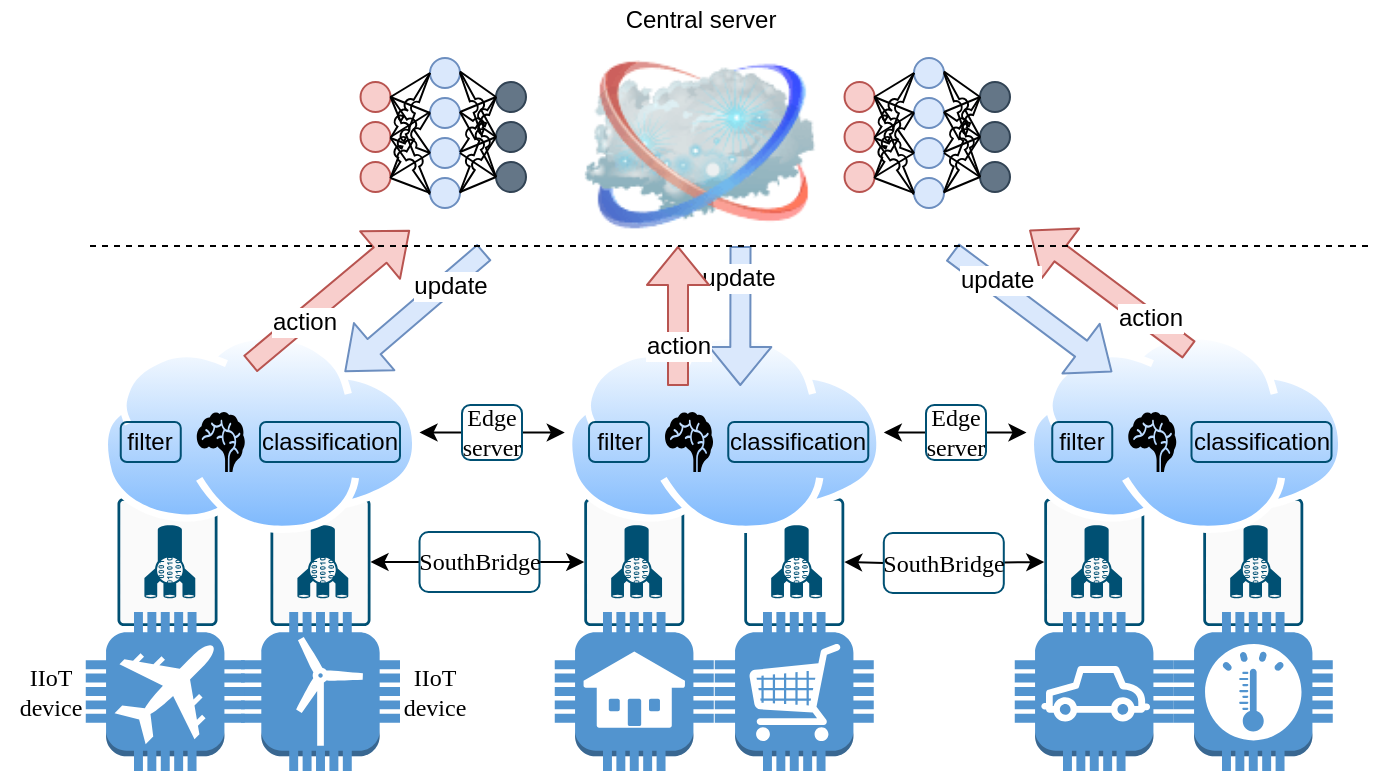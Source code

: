 <mxfile>
    <diagram id="shdnCje5mq_f78LJZioB" name="第 1 页">
        <mxGraphModel dx="1368" dy="558" grid="1" gridSize="10" guides="1" tooltips="1" connect="1" arrows="1" fold="1" page="1" pageScale="1" pageWidth="690" pageHeight="430" math="0" shadow="0">
            <root>
                <mxCell id="0"/>
                <mxCell id="1" parent="0"/>
                <mxCell id="2" value="" style="sketch=0;points=[[0.015,0.015,0],[0.985,0.015,0],[0.985,0.985,0],[0.015,0.985,0],[0.25,0,0],[0.5,0,0],[0.75,0,0],[1,0.25,0],[1,0.5,0],[1,0.75,0],[0.75,1,0],[0.5,1,0],[0.25,1,0],[0,0.75,0],[0,0.5,0],[0,0.25,0]];verticalLabelPosition=bottom;html=1;verticalAlign=top;aspect=fixed;align=center;pointerEvents=1;shape=mxgraph.cisco19.rect;prIcon=virtual_private_network_connector;fillColor=#FAFAFA;strokeColor=#005073;rotation=-90;" vertex="1" parent="1">
                    <mxGeometry x="594.63" y="706" width="64" height="50" as="geometry"/>
                </mxCell>
                <mxCell id="3" value="" style="sketch=0;points=[[0.015,0.015,0],[0.985,0.015,0],[0.985,0.985,0],[0.015,0.985,0],[0.25,0,0],[0.5,0,0],[0.75,0,0],[1,0.25,0],[1,0.5,0],[1,0.75,0],[0.75,1,0],[0.5,1,0],[0.25,1,0],[0,0.75,0],[0,0.5,0],[0,0.25,0]];verticalLabelPosition=bottom;html=1;verticalAlign=top;aspect=fixed;align=center;pointerEvents=1;shape=mxgraph.cisco19.rect;prIcon=virtual_private_network_connector;fillColor=#FAFAFA;strokeColor=#005073;rotation=-90;" vertex="1" parent="1">
                    <mxGeometry x="515.13" y="706" width="64" height="50" as="geometry"/>
                </mxCell>
                <mxCell id="4" value="" style="sketch=0;points=[[0.015,0.015,0],[0.985,0.015,0],[0.985,0.985,0],[0.015,0.985,0],[0.25,0,0],[0.5,0,0],[0.75,0,0],[1,0.25,0],[1,0.5,0],[1,0.75,0],[0.75,1,0],[0.5,1,0],[0.25,1,0],[0,0.75,0],[0,0.5,0],[0,0.25,0]];verticalLabelPosition=bottom;html=1;verticalAlign=top;aspect=fixed;align=center;pointerEvents=1;shape=mxgraph.cisco19.rect;prIcon=virtual_private_network_connector;fillColor=none;strokeColor=#005073;rotation=-90;" vertex="1" parent="1">
                    <mxGeometry x="365.13" y="706" width="64" height="50" as="geometry"/>
                </mxCell>
                <mxCell id="5" value="" style="sketch=0;points=[[0.015,0.015,0],[0.985,0.015,0],[0.985,0.985,0],[0.015,0.985,0],[0.25,0,0],[0.5,0,0],[0.75,0,0],[1,0.25,0],[1,0.5,0],[1,0.75,0],[0.75,1,0],[0.5,1,0],[0.25,1,0],[0,0.75,0],[0,0.5,0],[0,0.25,0]];verticalLabelPosition=bottom;html=1;verticalAlign=top;aspect=fixed;align=center;pointerEvents=1;shape=mxgraph.cisco19.rect;prIcon=virtual_private_network_connector;fillColor=#FAFAFA;strokeColor=#005073;rotation=-90;" vertex="1" parent="1">
                    <mxGeometry x="285.13" y="706" width="64" height="50" as="geometry"/>
                </mxCell>
                <mxCell id="6" value="" style="sketch=0;points=[[0.015,0.015,0],[0.985,0.015,0],[0.985,0.985,0],[0.015,0.985,0],[0.25,0,0],[0.5,0,0],[0.75,0,0],[1,0.25,0],[1,0.5,0],[1,0.75,0],[0.75,1,0],[0.5,1,0],[0.25,1,0],[0,0.75,0],[0,0.5,0],[0,0.25,0]];verticalLabelPosition=bottom;html=1;verticalAlign=top;aspect=fixed;align=center;pointerEvents=1;shape=mxgraph.cisco19.rect;prIcon=virtual_private_network_connector;fillColor=#FAFAFA;strokeColor=#005073;rotation=-90;" vertex="1" parent="1">
                    <mxGeometry x="51.75" y="706" width="64" height="50" as="geometry"/>
                </mxCell>
                <mxCell id="7" value="" style="sketch=0;points=[[0.015,0.015,0],[0.985,0.015,0],[0.985,0.985,0],[0.015,0.985,0],[0.25,0,0],[0.5,0,0],[0.75,0,0],[1,0.25,0],[1,0.5,0],[1,0.75,0],[0.75,1,0],[0.5,1,0],[0.25,1,0],[0,0.75,0],[0,0.5,0],[0,0.25,0]];verticalLabelPosition=bottom;html=1;verticalAlign=top;aspect=fixed;align=center;pointerEvents=1;shape=mxgraph.cisco19.rect;prIcon=virtual_private_network_connector;fillColor=#FAFAFA;strokeColor=#005073;rotation=-90;" vertex="1" parent="1">
                    <mxGeometry x="128.25" y="706" width="64" height="50" as="geometry"/>
                </mxCell>
                <mxCell id="8" value="" style="image;html=1;image=img/lib/clip_art/networking/Cloud_128x128.png" vertex="1" parent="1">
                    <mxGeometry x="290.56" y="480" width="118.88" height="85" as="geometry"/>
                </mxCell>
                <mxCell id="9" value="" style="outlineConnect=0;dashed=0;verticalLabelPosition=bottom;verticalAlign=top;align=center;html=1;shape=mxgraph.aws3.windfarm;fillColor=#5294CF;gradientColor=none;fontSize=12;" vertex="1" parent="1">
                    <mxGeometry x="120.5" y="756" width="79.5" height="79.5" as="geometry"/>
                </mxCell>
                <mxCell id="10" value="" style="outlineConnect=0;dashed=0;verticalLabelPosition=bottom;verticalAlign=top;align=center;html=1;shape=mxgraph.aws3.house;fillColor=#5294CF;gradientColor=none;fontSize=12;" vertex="1" parent="1">
                    <mxGeometry x="277.38" y="756" width="79.5" height="79.5" as="geometry"/>
                </mxCell>
                <mxCell id="11" value="" style="outlineConnect=0;dashed=0;verticalLabelPosition=bottom;verticalAlign=top;align=center;html=1;shape=mxgraph.aws3.cart;fillColor=#5294CF;gradientColor=none;fontSize=12;" vertex="1" parent="1">
                    <mxGeometry x="357.38" y="756" width="79.5" height="79.5" as="geometry"/>
                </mxCell>
                <mxCell id="12" value="" style="outlineConnect=0;dashed=0;verticalLabelPosition=bottom;verticalAlign=top;align=center;html=1;shape=mxgraph.aws3.car;fillColor=#5294CF;gradientColor=none;fontSize=12;" vertex="1" parent="1">
                    <mxGeometry x="507.38" y="756" width="79.5" height="79.5" as="geometry"/>
                </mxCell>
                <mxCell id="13" value="" style="outlineConnect=0;dashed=0;verticalLabelPosition=bottom;verticalAlign=top;align=center;html=1;shape=mxgraph.aws3.travel;fillColor=#5294CF;gradientColor=none;fontSize=12;" vertex="1" parent="1">
                    <mxGeometry x="42.88" y="756" width="79.5" height="79.5" as="geometry"/>
                </mxCell>
                <mxCell id="14" value="" style="outlineConnect=0;dashed=0;verticalLabelPosition=bottom;verticalAlign=top;align=center;html=1;shape=mxgraph.aws3.thermostat;fillColor=#5294CF;gradientColor=none;fontSize=12;" vertex="1" parent="1">
                    <mxGeometry x="586.88" y="756" width="79.5" height="79.5" as="geometry"/>
                </mxCell>
                <mxCell id="15" value="" style="aspect=fixed;perimeter=ellipsePerimeter;html=1;align=center;shadow=0;dashed=0;spacingTop=3;image;image=img/lib/active_directory/internet_cloud.svg;fontSize=12;" vertex="1" parent="1">
                    <mxGeometry x="50.24" y="616" width="159.52" height="100.5" as="geometry"/>
                </mxCell>
                <mxCell id="16" value="" style="aspect=fixed;perimeter=ellipsePerimeter;html=1;align=center;shadow=0;dashed=0;spacingTop=3;image;image=img/lib/active_directory/internet_cloud.svg;fontSize=12;" vertex="1" parent="1">
                    <mxGeometry x="282.38" y="616" width="159.52" height="100.5" as="geometry"/>
                </mxCell>
                <mxCell id="17" value="" style="aspect=fixed;perimeter=ellipsePerimeter;html=1;align=center;shadow=0;dashed=0;spacingTop=3;image;image=img/lib/active_directory/internet_cloud.svg;fontSize=12;" vertex="1" parent="1">
                    <mxGeometry x="513.24" y="616" width="159.52" height="100.5" as="geometry"/>
                </mxCell>
                <mxCell id="18" value="" style="shape=mxgraph.signs.healthcare.brain;html=1;pointerEvents=1;fillColor=#000000;strokeColor=none;verticalLabelPosition=bottom;verticalAlign=top;align=center;fontSize=12;" vertex="1" parent="1">
                    <mxGeometry x="98.38" y="656" width="24" height="30" as="geometry"/>
                </mxCell>
                <mxCell id="19" value="" style="shape=flexArrow;endArrow=classic;html=1;fontSize=12;fillColor=#f8cecc;strokeColor=#b85450;" edge="1" parent="1">
                    <mxGeometry width="50" height="50" relative="1" as="geometry">
                        <mxPoint x="125" y="632" as="sourcePoint"/>
                        <mxPoint x="205" y="565" as="targetPoint"/>
                    </mxGeometry>
                </mxCell>
                <mxCell id="20" value="action" style="edgeLabel;html=1;align=center;verticalAlign=middle;resizable=0;points=[];fontSize=12;" vertex="1" connectable="0" parent="19">
                    <mxGeometry x="-0.345" y="-1" relative="1" as="geometry">
                        <mxPoint as="offset"/>
                    </mxGeometry>
                </mxCell>
                <mxCell id="21" value="" style="shape=flexArrow;endArrow=classic;html=1;fontSize=12;fillColor=#dae8fc;strokeColor=#6c8ebf;" edge="1" parent="1">
                    <mxGeometry width="50" height="50" relative="1" as="geometry">
                        <mxPoint x="242.25" y="576" as="sourcePoint"/>
                        <mxPoint x="172.25" y="636" as="targetPoint"/>
                    </mxGeometry>
                </mxCell>
                <mxCell id="22" value="update" style="edgeLabel;html=1;align=center;verticalAlign=middle;resizable=0;points=[];fontSize=12;" vertex="1" connectable="0" parent="21">
                    <mxGeometry x="-0.472" y="1" relative="1" as="geometry">
                        <mxPoint as="offset"/>
                    </mxGeometry>
                </mxCell>
                <mxCell id="23" value="" style="shape=flexArrow;endArrow=classic;html=1;fontSize=12;fillColor=#dae8fc;strokeColor=#6c8ebf;" edge="1" parent="1">
                    <mxGeometry width="50" height="50" relative="1" as="geometry">
                        <mxPoint x="370.26" y="573" as="sourcePoint"/>
                        <mxPoint x="370.13" y="643" as="targetPoint"/>
                    </mxGeometry>
                </mxCell>
                <mxCell id="24" value="update" style="edgeLabel;html=1;align=center;verticalAlign=middle;resizable=0;points=[];fontSize=12;" vertex="1" connectable="0" parent="23">
                    <mxGeometry x="-0.561" y="-1" relative="1" as="geometry">
                        <mxPoint as="offset"/>
                    </mxGeometry>
                </mxCell>
                <mxCell id="25" value="" style="shape=flexArrow;endArrow=classic;html=1;fontSize=12;fillColor=#f8cecc;strokeColor=#b85450;" edge="1" parent="1">
                    <mxGeometry width="50" height="50" relative="1" as="geometry">
                        <mxPoint x="339" y="643" as="sourcePoint"/>
                        <mxPoint x="339" y="573" as="targetPoint"/>
                    </mxGeometry>
                </mxCell>
                <mxCell id="26" value="action" style="edgeLabel;html=1;align=center;verticalAlign=middle;resizable=0;points=[];fontSize=12;" vertex="1" connectable="0" parent="25">
                    <mxGeometry x="-0.421" relative="1" as="geometry">
                        <mxPoint as="offset"/>
                    </mxGeometry>
                </mxCell>
                <mxCell id="27" value="" style="shape=flexArrow;endArrow=classic;html=1;fontSize=12;fillColor=#f8cecc;strokeColor=#b85450;" edge="1" parent="1">
                    <mxGeometry width="50" height="50" relative="1" as="geometry">
                        <mxPoint x="594.63" y="625" as="sourcePoint"/>
                        <mxPoint x="514.63" y="565" as="targetPoint"/>
                    </mxGeometry>
                </mxCell>
                <mxCell id="28" value="action" style="edgeLabel;html=1;align=center;verticalAlign=middle;resizable=0;points=[];fontSize=12;" vertex="1" connectable="0" parent="27">
                    <mxGeometry x="-0.501" y="-1" relative="1" as="geometry">
                        <mxPoint as="offset"/>
                    </mxGeometry>
                </mxCell>
                <mxCell id="29" value="" style="shape=flexArrow;endArrow=classic;html=1;fontSize=12;fillColor=#dae8fc;strokeColor=#6c8ebf;" edge="1" parent="1">
                    <mxGeometry width="50" height="50" relative="1" as="geometry">
                        <mxPoint x="476.13" y="576" as="sourcePoint"/>
                        <mxPoint x="556.13" y="636" as="targetPoint"/>
                    </mxGeometry>
                </mxCell>
                <mxCell id="30" value="update&amp;nbsp;" style="edgeLabel;html=1;align=center;verticalAlign=middle;resizable=0;points=[];fontSize=12;" vertex="1" connectable="0" parent="29">
                    <mxGeometry x="-0.46" y="3" relative="1" as="geometry">
                        <mxPoint as="offset"/>
                    </mxGeometry>
                </mxCell>
                <mxCell id="31" value="" style="endArrow=none;dashed=1;html=1;fontSize=12;" edge="1" parent="1">
                    <mxGeometry width="50" height="50" relative="1" as="geometry">
                        <mxPoint x="45" y="573" as="sourcePoint"/>
                        <mxPoint x="685" y="573" as="targetPoint"/>
                    </mxGeometry>
                </mxCell>
                <mxCell id="32" value="Central server" style="text;html=1;align=center;verticalAlign=middle;resizable=0;points=[];autosize=1;strokeColor=none;fillColor=none;fontSize=12;" vertex="1" parent="1">
                    <mxGeometry x="305" y="450" width="90" height="20" as="geometry"/>
                </mxCell>
                <mxCell id="33" value="" style="ellipse;whiteSpace=wrap;html=1;aspect=fixed;fontSize=12;fillColor=#f8cecc;strokeColor=#b85450;" vertex="1" parent="1">
                    <mxGeometry x="180.27" y="491" width="15" height="15" as="geometry"/>
                </mxCell>
                <mxCell id="34" value="" style="ellipse;whiteSpace=wrap;html=1;aspect=fixed;fontSize=12;fillColor=#f8cecc;strokeColor=#b85450;" vertex="1" parent="1">
                    <mxGeometry x="180.27" y="531" width="15" height="15" as="geometry"/>
                </mxCell>
                <mxCell id="35" value="" style="ellipse;whiteSpace=wrap;html=1;aspect=fixed;fontSize=12;fillColor=#f8cecc;strokeColor=#b85450;" vertex="1" parent="1">
                    <mxGeometry x="180.27" y="511" width="15" height="15" as="geometry"/>
                </mxCell>
                <mxCell id="36" value="" style="ellipse;whiteSpace=wrap;html=1;aspect=fixed;fontSize=12;fillColor=#dae8fc;strokeColor=#6c8ebf;" vertex="1" parent="1">
                    <mxGeometry x="215" y="539" width="15" height="15" as="geometry"/>
                </mxCell>
                <mxCell id="37" value="" style="ellipse;whiteSpace=wrap;html=1;aspect=fixed;fontSize=12;fillColor=#dae8fc;strokeColor=#6c8ebf;" vertex="1" parent="1">
                    <mxGeometry x="215" y="519" width="15" height="15" as="geometry"/>
                </mxCell>
                <mxCell id="38" value="" style="ellipse;whiteSpace=wrap;html=1;aspect=fixed;fontSize=12;fillColor=#dae8fc;strokeColor=#6c8ebf;" vertex="1" parent="1">
                    <mxGeometry x="215" y="499" width="15" height="15" as="geometry"/>
                </mxCell>
                <mxCell id="39" value="" style="ellipse;whiteSpace=wrap;html=1;aspect=fixed;fontSize=12;fillColor=#dae8fc;strokeColor=#6c8ebf;" vertex="1" parent="1">
                    <mxGeometry x="215" y="479" width="15" height="15" as="geometry"/>
                </mxCell>
                <mxCell id="40" value="" style="ellipse;whiteSpace=wrap;html=1;aspect=fixed;fontSize=12;fillColor=#647687;fontColor=#ffffff;strokeColor=#314354;" vertex="1" parent="1">
                    <mxGeometry x="248" y="491" width="15" height="15" as="geometry"/>
                </mxCell>
                <mxCell id="41" value="" style="ellipse;whiteSpace=wrap;html=1;aspect=fixed;fontSize=12;fillColor=#647687;fontColor=#ffffff;strokeColor=#314354;" vertex="1" parent="1">
                    <mxGeometry x="248" y="531" width="15" height="15" as="geometry"/>
                </mxCell>
                <mxCell id="42" value="" style="ellipse;whiteSpace=wrap;html=1;aspect=fixed;fontSize=12;fillColor=#647687;fontColor=#ffffff;strokeColor=#314354;" vertex="1" parent="1">
                    <mxGeometry x="248" y="511" width="15" height="15" as="geometry"/>
                </mxCell>
                <mxCell id="43" value="" style="endArrow=none;html=1;fontSize=12;strokeColor=default;entryX=0;entryY=0.5;entryDx=0;entryDy=0;exitX=1;exitY=0.5;exitDx=0;exitDy=0;" edge="1" parent="1" source="33" target="39">
                    <mxGeometry width="50" height="50" relative="1" as="geometry">
                        <mxPoint x="195.27" y="496" as="sourcePoint"/>
                        <mxPoint x="245.27" y="446" as="targetPoint"/>
                    </mxGeometry>
                </mxCell>
                <mxCell id="44" value="" style="endArrow=none;html=1;fontSize=12;strokeColor=default;exitX=1;exitY=0.5;exitDx=0;exitDy=0;" edge="1" parent="1" source="35">
                    <mxGeometry width="50" height="50" relative="1" as="geometry">
                        <mxPoint x="195.27" y="524" as="sourcePoint"/>
                        <mxPoint x="215" y="506" as="targetPoint"/>
                    </mxGeometry>
                </mxCell>
                <mxCell id="45" value="" style="endArrow=none;html=1;fontSize=12;strokeColor=default;exitX=1;exitY=0.5;exitDx=0;exitDy=0;entryX=0;entryY=0.5;entryDx=0;entryDy=0;" edge="1" parent="1" source="34" target="37">
                    <mxGeometry width="50" height="50" relative="1" as="geometry">
                        <mxPoint x="205" y="540" as="sourcePoint"/>
                        <mxPoint x="224.73" y="531" as="targetPoint"/>
                    </mxGeometry>
                </mxCell>
                <mxCell id="46" value="" style="endArrow=none;html=1;fontSize=12;strokeColor=default;entryX=0;entryY=0.5;entryDx=0;entryDy=0;exitX=1;exitY=0.5;exitDx=0;exitDy=0;" edge="1" parent="1" source="33" target="38">
                    <mxGeometry width="50" height="50" relative="1" as="geometry">
                        <mxPoint x="195.27" y="485.75" as="sourcePoint"/>
                        <mxPoint x="215.0" y="476.25" as="targetPoint"/>
                    </mxGeometry>
                </mxCell>
                <mxCell id="47" value="" style="endArrow=none;html=1;fontSize=12;strokeColor=default;entryX=0;entryY=0.5;entryDx=0;entryDy=0;" edge="1" parent="1" target="40">
                    <mxGeometry width="50" height="50" relative="1" as="geometry">
                        <mxPoint x="230" y="506" as="sourcePoint"/>
                        <mxPoint x="249.73" y="496.5" as="targetPoint"/>
                    </mxGeometry>
                </mxCell>
                <mxCell id="48" value="" style="endArrow=none;html=1;fontSize=12;strokeColor=default;entryX=0;entryY=0.5;entryDx=0;entryDy=0;" edge="1" parent="1" target="42">
                    <mxGeometry width="50" height="50" relative="1" as="geometry">
                        <mxPoint x="230" y="526" as="sourcePoint"/>
                        <mxPoint x="249.73" y="516.5" as="targetPoint"/>
                    </mxGeometry>
                </mxCell>
                <mxCell id="49" value="" style="endArrow=none;html=1;fontSize=12;strokeColor=default;entryX=0;entryY=0.5;entryDx=0;entryDy=0;" edge="1" parent="1" target="41">
                    <mxGeometry width="50" height="50" relative="1" as="geometry">
                        <mxPoint x="230" y="546" as="sourcePoint"/>
                        <mxPoint x="249.73" y="536.5" as="targetPoint"/>
                    </mxGeometry>
                </mxCell>
                <mxCell id="50" value="" style="endArrow=none;html=1;fontSize=12;strokeColor=default;exitX=0;exitY=0.5;exitDx=0;exitDy=0;jumpStyle=arc;" edge="1" parent="1" source="37">
                    <mxGeometry width="50" height="50" relative="1" as="geometry">
                        <mxPoint x="215.81" y="511" as="sourcePoint"/>
                        <mxPoint x="195.27" y="498" as="targetPoint"/>
                    </mxGeometry>
                </mxCell>
                <mxCell id="51" value="" style="endArrow=none;html=1;fontSize=12;strokeColor=default;jumpStyle=arc;entryX=1;entryY=0.5;entryDx=0;entryDy=0;exitX=0;exitY=0.5;exitDx=0;exitDy=0;" edge="1" parent="1" source="36" target="33">
                    <mxGeometry width="50" height="50" relative="1" as="geometry">
                        <mxPoint x="145" y="521" as="sourcePoint"/>
                        <mxPoint x="195" y="471" as="targetPoint"/>
                    </mxGeometry>
                </mxCell>
                <mxCell id="52" value="" style="endArrow=none;html=1;fontSize=12;strokeColor=default;jumpStyle=arc;entryX=0;entryY=0.5;entryDx=0;entryDy=0;" edge="1" parent="1" target="37">
                    <mxGeometry width="50" height="50" relative="1" as="geometry">
                        <mxPoint x="195.27" y="519" as="sourcePoint"/>
                        <mxPoint x="205.27" y="529" as="targetPoint"/>
                    </mxGeometry>
                </mxCell>
                <mxCell id="53" value="" style="endArrow=none;html=1;fontSize=12;strokeColor=default;entryX=0;entryY=0.5;entryDx=0;entryDy=0;jumpStyle=arc;" edge="1" parent="1" target="42">
                    <mxGeometry width="50" height="50" relative="1" as="geometry">
                        <mxPoint x="230" y="485.75" as="sourcePoint"/>
                        <mxPoint x="249.73" y="476.25" as="targetPoint"/>
                    </mxGeometry>
                </mxCell>
                <mxCell id="54" value="" style="endArrow=none;html=1;fontSize=12;strokeColor=default;entryX=0;entryY=0.5;entryDx=0;entryDy=0;" edge="1" parent="1" target="40">
                    <mxGeometry width="50" height="50" relative="1" as="geometry">
                        <mxPoint x="230" y="485.75" as="sourcePoint"/>
                        <mxPoint x="249.73" y="476.25" as="targetPoint"/>
                    </mxGeometry>
                </mxCell>
                <mxCell id="55" value="" style="endArrow=none;html=1;fontSize=12;strokeColor=default;jumpStyle=arc;entryX=-0.005;entryY=0.55;entryDx=0;entryDy=0;entryPerimeter=0;" edge="1" parent="1" target="36">
                    <mxGeometry width="50" height="50" relative="1" as="geometry">
                        <mxPoint x="195.27" y="519" as="sourcePoint"/>
                        <mxPoint x="205.27" y="529" as="targetPoint"/>
                    </mxGeometry>
                </mxCell>
                <mxCell id="56" value="" style="endArrow=none;html=1;fontSize=12;strokeColor=default;jumpStyle=arc;entryX=0;entryY=0.5;entryDx=0;entryDy=0;" edge="1" parent="1" target="39">
                    <mxGeometry width="50" height="50" relative="1" as="geometry">
                        <mxPoint x="195.27" y="539" as="sourcePoint"/>
                        <mxPoint x="205.27" y="549" as="targetPoint"/>
                    </mxGeometry>
                </mxCell>
                <mxCell id="57" value="" style="endArrow=none;html=1;fontSize=12;strokeColor=default;jumpStyle=arc;entryX=0;entryY=0.5;entryDx=0;entryDy=0;" edge="1" parent="1" target="36">
                    <mxGeometry width="50" height="50" relative="1" as="geometry">
                        <mxPoint x="195.27" y="539" as="sourcePoint"/>
                        <mxPoint x="205.27" y="549" as="targetPoint"/>
                    </mxGeometry>
                </mxCell>
                <mxCell id="58" value="" style="endArrow=none;html=1;fontSize=12;strokeColor=default;jumpStyle=arc;entryX=0;entryY=0.5;entryDx=0;entryDy=0;" edge="1" parent="1" target="38">
                    <mxGeometry width="50" height="50" relative="1" as="geometry">
                        <mxPoint x="195.27" y="539" as="sourcePoint"/>
                        <mxPoint x="205.27" y="549" as="targetPoint"/>
                    </mxGeometry>
                </mxCell>
                <mxCell id="59" value="" style="endArrow=none;html=1;fontSize=12;strokeColor=default;jumpStyle=arc;entryX=0;entryY=0.5;entryDx=0;entryDy=0;" edge="1" parent="1" target="39">
                    <mxGeometry width="50" height="50" relative="1" as="geometry">
                        <mxPoint x="195.27" y="519" as="sourcePoint"/>
                        <mxPoint x="205.27" y="529" as="targetPoint"/>
                    </mxGeometry>
                </mxCell>
                <mxCell id="60" value="" style="endArrow=none;html=1;fontSize=12;strokeColor=default;entryX=0;entryY=0.5;entryDx=0;entryDy=0;exitX=1;exitY=0.5;exitDx=0;exitDy=0;jumpStyle=arc;" edge="1" parent="1" source="39" target="41">
                    <mxGeometry width="50" height="50" relative="1" as="geometry">
                        <mxPoint x="245.64" y="488.5" as="sourcePoint"/>
                        <mxPoint x="265.37" y="479" as="targetPoint"/>
                    </mxGeometry>
                </mxCell>
                <mxCell id="61" value="" style="endArrow=none;html=1;fontSize=12;strokeColor=default;entryX=0;entryY=0.5;entryDx=0;entryDy=0;jumpStyle=arc;" edge="1" parent="1" target="42">
                    <mxGeometry width="50" height="50" relative="1" as="geometry">
                        <mxPoint x="230" y="506" as="sourcePoint"/>
                        <mxPoint x="249.73" y="496.5" as="targetPoint"/>
                    </mxGeometry>
                </mxCell>
                <mxCell id="62" value="" style="endArrow=none;html=1;fontSize=12;strokeColor=default;entryX=0;entryY=0.5;entryDx=0;entryDy=0;jumpStyle=arc;" edge="1" parent="1" target="41">
                    <mxGeometry width="50" height="50" relative="1" as="geometry">
                        <mxPoint x="230" y="506" as="sourcePoint"/>
                        <mxPoint x="249.73" y="496.5" as="targetPoint"/>
                    </mxGeometry>
                </mxCell>
                <mxCell id="63" value="" style="endArrow=none;html=1;fontSize=12;strokeColor=default;jumpStyle=arc;entryX=0;entryY=0.5;entryDx=0;entryDy=0;" edge="1" parent="1" target="40">
                    <mxGeometry width="50" height="50" relative="1" as="geometry">
                        <mxPoint x="230" y="526" as="sourcePoint"/>
                        <mxPoint x="275" y="531" as="targetPoint"/>
                    </mxGeometry>
                </mxCell>
                <mxCell id="64" value="" style="endArrow=none;html=1;fontSize=12;strokeColor=default;entryX=1;entryY=0.5;entryDx=0;entryDy=0;jumpStyle=arc;exitX=0;exitY=0.5;exitDx=0;exitDy=0;" edge="1" parent="1" source="41" target="37">
                    <mxGeometry width="50" height="50" relative="1" as="geometry">
                        <mxPoint x="285.27" y="531" as="sourcePoint"/>
                        <mxPoint x="305.0" y="521.5" as="targetPoint"/>
                    </mxGeometry>
                </mxCell>
                <mxCell id="65" value="" style="endArrow=none;html=1;fontSize=12;strokeColor=default;entryX=0;entryY=0.5;entryDx=0;entryDy=0;jumpStyle=arc;" edge="1" parent="1" target="40">
                    <mxGeometry width="50" height="50" relative="1" as="geometry">
                        <mxPoint x="230" y="546" as="sourcePoint"/>
                        <mxPoint x="249.73" y="536.5" as="targetPoint"/>
                    </mxGeometry>
                </mxCell>
                <mxCell id="66" value="" style="endArrow=none;html=1;fontSize=12;strokeColor=default;entryX=0;entryY=0.5;entryDx=0;entryDy=0;jumpStyle=arc;exitX=1;exitY=0.5;exitDx=0;exitDy=0;" edge="1" parent="1" source="36" target="42">
                    <mxGeometry width="50" height="50" relative="1" as="geometry">
                        <mxPoint x="240" y="556" as="sourcePoint"/>
                        <mxPoint x="258.0" y="508.5" as="targetPoint"/>
                    </mxGeometry>
                </mxCell>
                <mxCell id="67" value="" style="ellipse;whiteSpace=wrap;html=1;aspect=fixed;fontSize=12;fillColor=#f8cecc;strokeColor=#b85450;" vertex="1" parent="1">
                    <mxGeometry x="422.27" y="491" width="15" height="15" as="geometry"/>
                </mxCell>
                <mxCell id="68" value="" style="ellipse;whiteSpace=wrap;html=1;aspect=fixed;fontSize=12;fillColor=#f8cecc;strokeColor=#b85450;" vertex="1" parent="1">
                    <mxGeometry x="422.27" y="531" width="15" height="15" as="geometry"/>
                </mxCell>
                <mxCell id="69" value="" style="ellipse;whiteSpace=wrap;html=1;aspect=fixed;fontSize=12;fillColor=#f8cecc;strokeColor=#b85450;" vertex="1" parent="1">
                    <mxGeometry x="422.27" y="511" width="15" height="15" as="geometry"/>
                </mxCell>
                <mxCell id="70" value="" style="ellipse;whiteSpace=wrap;html=1;aspect=fixed;fontSize=12;fillColor=#dae8fc;strokeColor=#6c8ebf;" vertex="1" parent="1">
                    <mxGeometry x="457" y="539" width="15" height="15" as="geometry"/>
                </mxCell>
                <mxCell id="71" value="" style="ellipse;whiteSpace=wrap;html=1;aspect=fixed;fontSize=12;fillColor=#dae8fc;strokeColor=#6c8ebf;" vertex="1" parent="1">
                    <mxGeometry x="457" y="519" width="15" height="15" as="geometry"/>
                </mxCell>
                <mxCell id="72" value="" style="ellipse;whiteSpace=wrap;html=1;aspect=fixed;fontSize=12;fillColor=#dae8fc;strokeColor=#6c8ebf;" vertex="1" parent="1">
                    <mxGeometry x="457" y="499" width="15" height="15" as="geometry"/>
                </mxCell>
                <mxCell id="73" value="" style="ellipse;whiteSpace=wrap;html=1;aspect=fixed;fontSize=12;fillColor=#dae8fc;strokeColor=#6c8ebf;" vertex="1" parent="1">
                    <mxGeometry x="457" y="479" width="15" height="15" as="geometry"/>
                </mxCell>
                <mxCell id="74" value="" style="ellipse;whiteSpace=wrap;html=1;aspect=fixed;fontSize=12;fillColor=#647687;fontColor=#ffffff;strokeColor=#314354;" vertex="1" parent="1">
                    <mxGeometry x="490" y="491" width="15" height="15" as="geometry"/>
                </mxCell>
                <mxCell id="75" value="" style="ellipse;whiteSpace=wrap;html=1;aspect=fixed;fontSize=12;fillColor=#647687;fontColor=#ffffff;strokeColor=#314354;" vertex="1" parent="1">
                    <mxGeometry x="490" y="531" width="15" height="15" as="geometry"/>
                </mxCell>
                <mxCell id="76" value="" style="ellipse;whiteSpace=wrap;html=1;aspect=fixed;fontSize=12;fillColor=#647687;fontColor=#ffffff;strokeColor=#314354;" vertex="1" parent="1">
                    <mxGeometry x="490" y="511" width="15" height="15" as="geometry"/>
                </mxCell>
                <mxCell id="77" value="" style="endArrow=none;html=1;fontSize=12;strokeColor=default;entryX=0;entryY=0.5;entryDx=0;entryDy=0;exitX=1;exitY=0.5;exitDx=0;exitDy=0;" edge="1" parent="1" source="67" target="73">
                    <mxGeometry width="50" height="50" relative="1" as="geometry">
                        <mxPoint x="437.27" y="496" as="sourcePoint"/>
                        <mxPoint x="487.27" y="446" as="targetPoint"/>
                    </mxGeometry>
                </mxCell>
                <mxCell id="78" value="" style="endArrow=none;html=1;fontSize=12;strokeColor=default;exitX=1;exitY=0.5;exitDx=0;exitDy=0;" edge="1" parent="1" source="69">
                    <mxGeometry width="50" height="50" relative="1" as="geometry">
                        <mxPoint x="437.27" y="524" as="sourcePoint"/>
                        <mxPoint x="457" y="506" as="targetPoint"/>
                    </mxGeometry>
                </mxCell>
                <mxCell id="79" value="" style="endArrow=none;html=1;fontSize=12;strokeColor=default;exitX=1;exitY=0.5;exitDx=0;exitDy=0;entryX=0;entryY=0.5;entryDx=0;entryDy=0;" edge="1" parent="1" source="68" target="71">
                    <mxGeometry width="50" height="50" relative="1" as="geometry">
                        <mxPoint x="447" y="540" as="sourcePoint"/>
                        <mxPoint x="466.73" y="531" as="targetPoint"/>
                    </mxGeometry>
                </mxCell>
                <mxCell id="80" value="" style="endArrow=none;html=1;fontSize=12;strokeColor=default;entryX=0;entryY=0.5;entryDx=0;entryDy=0;exitX=1;exitY=0.5;exitDx=0;exitDy=0;" edge="1" parent="1" source="67" target="72">
                    <mxGeometry width="50" height="50" relative="1" as="geometry">
                        <mxPoint x="437.27" y="485.75" as="sourcePoint"/>
                        <mxPoint x="457.0" y="476.25" as="targetPoint"/>
                    </mxGeometry>
                </mxCell>
                <mxCell id="81" value="" style="endArrow=none;html=1;fontSize=12;strokeColor=default;entryX=0;entryY=0.5;entryDx=0;entryDy=0;" edge="1" parent="1" target="74">
                    <mxGeometry width="50" height="50" relative="1" as="geometry">
                        <mxPoint x="472" y="506" as="sourcePoint"/>
                        <mxPoint x="491.73" y="496.5" as="targetPoint"/>
                    </mxGeometry>
                </mxCell>
                <mxCell id="82" value="" style="endArrow=none;html=1;fontSize=12;strokeColor=default;entryX=0;entryY=0.5;entryDx=0;entryDy=0;" edge="1" parent="1" target="76">
                    <mxGeometry width="50" height="50" relative="1" as="geometry">
                        <mxPoint x="472" y="526" as="sourcePoint"/>
                        <mxPoint x="491.73" y="516.5" as="targetPoint"/>
                    </mxGeometry>
                </mxCell>
                <mxCell id="83" value="" style="endArrow=none;html=1;fontSize=12;strokeColor=default;entryX=0;entryY=0.5;entryDx=0;entryDy=0;" edge="1" parent="1" target="75">
                    <mxGeometry width="50" height="50" relative="1" as="geometry">
                        <mxPoint x="472" y="546" as="sourcePoint"/>
                        <mxPoint x="491.73" y="536.5" as="targetPoint"/>
                    </mxGeometry>
                </mxCell>
                <mxCell id="84" value="" style="endArrow=none;html=1;fontSize=12;strokeColor=default;exitX=0;exitY=0.5;exitDx=0;exitDy=0;jumpStyle=arc;" edge="1" parent="1" source="71">
                    <mxGeometry width="50" height="50" relative="1" as="geometry">
                        <mxPoint x="457.81" y="511" as="sourcePoint"/>
                        <mxPoint x="437.27" y="498" as="targetPoint"/>
                    </mxGeometry>
                </mxCell>
                <mxCell id="85" value="" style="endArrow=none;html=1;fontSize=12;strokeColor=default;jumpStyle=arc;entryX=1;entryY=0.5;entryDx=0;entryDy=0;exitX=0;exitY=0.5;exitDx=0;exitDy=0;" edge="1" parent="1" source="70" target="67">
                    <mxGeometry width="50" height="50" relative="1" as="geometry">
                        <mxPoint x="387" y="521" as="sourcePoint"/>
                        <mxPoint x="437" y="471" as="targetPoint"/>
                    </mxGeometry>
                </mxCell>
                <mxCell id="86" value="" style="endArrow=none;html=1;fontSize=12;strokeColor=default;jumpStyle=arc;entryX=0;entryY=0.5;entryDx=0;entryDy=0;" edge="1" parent="1" target="71">
                    <mxGeometry width="50" height="50" relative="1" as="geometry">
                        <mxPoint x="437.27" y="519" as="sourcePoint"/>
                        <mxPoint x="447.27" y="529" as="targetPoint"/>
                    </mxGeometry>
                </mxCell>
                <mxCell id="87" value="" style="endArrow=none;html=1;fontSize=12;strokeColor=default;entryX=0;entryY=0.5;entryDx=0;entryDy=0;jumpStyle=arc;" edge="1" parent="1" target="76">
                    <mxGeometry width="50" height="50" relative="1" as="geometry">
                        <mxPoint x="472" y="485.75" as="sourcePoint"/>
                        <mxPoint x="491.73" y="476.25" as="targetPoint"/>
                    </mxGeometry>
                </mxCell>
                <mxCell id="88" value="" style="endArrow=none;html=1;fontSize=12;strokeColor=default;entryX=0;entryY=0.5;entryDx=0;entryDy=0;" edge="1" parent="1" target="74">
                    <mxGeometry width="50" height="50" relative="1" as="geometry">
                        <mxPoint x="472" y="485.75" as="sourcePoint"/>
                        <mxPoint x="491.73" y="476.25" as="targetPoint"/>
                    </mxGeometry>
                </mxCell>
                <mxCell id="89" value="" style="endArrow=none;html=1;fontSize=12;strokeColor=default;jumpStyle=arc;entryX=-0.005;entryY=0.55;entryDx=0;entryDy=0;entryPerimeter=0;" edge="1" parent="1" target="70">
                    <mxGeometry width="50" height="50" relative="1" as="geometry">
                        <mxPoint x="437.27" y="519" as="sourcePoint"/>
                        <mxPoint x="447.27" y="529" as="targetPoint"/>
                    </mxGeometry>
                </mxCell>
                <mxCell id="90" value="" style="endArrow=none;html=1;fontSize=12;strokeColor=default;jumpStyle=arc;entryX=0;entryY=0.5;entryDx=0;entryDy=0;" edge="1" parent="1" target="73">
                    <mxGeometry width="50" height="50" relative="1" as="geometry">
                        <mxPoint x="437.27" y="539" as="sourcePoint"/>
                        <mxPoint x="447.27" y="549" as="targetPoint"/>
                    </mxGeometry>
                </mxCell>
                <mxCell id="91" value="" style="endArrow=none;html=1;fontSize=12;strokeColor=default;jumpStyle=arc;entryX=0;entryY=0.5;entryDx=0;entryDy=0;" edge="1" parent="1" target="70">
                    <mxGeometry width="50" height="50" relative="1" as="geometry">
                        <mxPoint x="437.27" y="539" as="sourcePoint"/>
                        <mxPoint x="447.27" y="549" as="targetPoint"/>
                    </mxGeometry>
                </mxCell>
                <mxCell id="92" value="" style="endArrow=none;html=1;fontSize=12;strokeColor=default;jumpStyle=arc;entryX=0;entryY=0.5;entryDx=0;entryDy=0;" edge="1" parent="1" target="72">
                    <mxGeometry width="50" height="50" relative="1" as="geometry">
                        <mxPoint x="437.27" y="539" as="sourcePoint"/>
                        <mxPoint x="447.27" y="549" as="targetPoint"/>
                    </mxGeometry>
                </mxCell>
                <mxCell id="93" value="" style="endArrow=none;html=1;fontSize=12;strokeColor=default;jumpStyle=arc;entryX=0;entryY=0.5;entryDx=0;entryDy=0;" edge="1" parent="1" target="73">
                    <mxGeometry width="50" height="50" relative="1" as="geometry">
                        <mxPoint x="437.27" y="519" as="sourcePoint"/>
                        <mxPoint x="447.27" y="529" as="targetPoint"/>
                    </mxGeometry>
                </mxCell>
                <mxCell id="94" value="" style="endArrow=none;html=1;fontSize=12;strokeColor=default;entryX=0;entryY=0.5;entryDx=0;entryDy=0;exitX=1;exitY=0.5;exitDx=0;exitDy=0;jumpStyle=arc;" edge="1" parent="1" source="73" target="75">
                    <mxGeometry width="50" height="50" relative="1" as="geometry">
                        <mxPoint x="487.64" y="488.5" as="sourcePoint"/>
                        <mxPoint x="507.37" y="479" as="targetPoint"/>
                    </mxGeometry>
                </mxCell>
                <mxCell id="95" value="" style="endArrow=none;html=1;fontSize=12;strokeColor=default;entryX=0;entryY=0.5;entryDx=0;entryDy=0;jumpStyle=arc;" edge="1" parent="1" target="76">
                    <mxGeometry width="50" height="50" relative="1" as="geometry">
                        <mxPoint x="472" y="506" as="sourcePoint"/>
                        <mxPoint x="491.73" y="496.5" as="targetPoint"/>
                    </mxGeometry>
                </mxCell>
                <mxCell id="96" value="" style="endArrow=none;html=1;fontSize=12;strokeColor=default;entryX=0;entryY=0.5;entryDx=0;entryDy=0;jumpStyle=arc;" edge="1" parent="1" target="75">
                    <mxGeometry width="50" height="50" relative="1" as="geometry">
                        <mxPoint x="472" y="506" as="sourcePoint"/>
                        <mxPoint x="491.73" y="496.5" as="targetPoint"/>
                    </mxGeometry>
                </mxCell>
                <mxCell id="97" value="" style="endArrow=none;html=1;fontSize=12;strokeColor=default;jumpStyle=arc;entryX=0;entryY=0.5;entryDx=0;entryDy=0;" edge="1" parent="1" target="74">
                    <mxGeometry width="50" height="50" relative="1" as="geometry">
                        <mxPoint x="472" y="526" as="sourcePoint"/>
                        <mxPoint x="517" y="531" as="targetPoint"/>
                    </mxGeometry>
                </mxCell>
                <mxCell id="98" value="" style="endArrow=none;html=1;fontSize=12;strokeColor=default;entryX=1;entryY=0.5;entryDx=0;entryDy=0;jumpStyle=arc;exitX=0;exitY=0.5;exitDx=0;exitDy=0;" edge="1" parent="1" source="75" target="71">
                    <mxGeometry width="50" height="50" relative="1" as="geometry">
                        <mxPoint x="527.27" y="531" as="sourcePoint"/>
                        <mxPoint x="547.0" y="521.5" as="targetPoint"/>
                    </mxGeometry>
                </mxCell>
                <mxCell id="99" value="" style="endArrow=none;html=1;fontSize=12;strokeColor=default;entryX=0;entryY=0.5;entryDx=0;entryDy=0;jumpStyle=arc;" edge="1" parent="1" target="74">
                    <mxGeometry width="50" height="50" relative="1" as="geometry">
                        <mxPoint x="472" y="546" as="sourcePoint"/>
                        <mxPoint x="491.73" y="536.5" as="targetPoint"/>
                    </mxGeometry>
                </mxCell>
                <mxCell id="100" value="" style="endArrow=none;html=1;fontSize=12;strokeColor=default;entryX=0;entryY=0.5;entryDx=0;entryDy=0;jumpStyle=arc;exitX=1;exitY=0.5;exitDx=0;exitDy=0;" edge="1" parent="1" source="70" target="76">
                    <mxGeometry width="50" height="50" relative="1" as="geometry">
                        <mxPoint x="482" y="556" as="sourcePoint"/>
                        <mxPoint x="500.0" y="508.5" as="targetPoint"/>
                    </mxGeometry>
                </mxCell>
                <mxCell id="101" value="filter" style="rounded=1;whiteSpace=wrap;html=1;shadow=0;labelBackgroundColor=none;labelBorderColor=none;fontSize=12;strokeColor=#005073;strokeWidth=1;fillColor=none;gradientColor=none;" vertex="1" parent="1">
                    <mxGeometry x="60.38" y="661" width="30" height="20" as="geometry"/>
                </mxCell>
                <mxCell id="102" value="&lt;span&gt;classification&lt;/span&gt;" style="rounded=1;whiteSpace=wrap;html=1;shadow=0;labelBackgroundColor=none;labelBorderColor=none;fontSize=12;strokeColor=#005073;strokeWidth=1;fillColor=none;gradientColor=none;" vertex="1" parent="1">
                    <mxGeometry x="130" y="661" width="70" height="20" as="geometry"/>
                </mxCell>
                <mxCell id="103" value="" style="shape=mxgraph.signs.healthcare.brain;html=1;pointerEvents=1;fillColor=#000000;strokeColor=none;verticalLabelPosition=bottom;verticalAlign=top;align=center;fontSize=12;" vertex="1" parent="1">
                    <mxGeometry x="332.51" y="656" width="24" height="30" as="geometry"/>
                </mxCell>
                <mxCell id="104" value="filter" style="rounded=1;whiteSpace=wrap;html=1;shadow=0;labelBackgroundColor=none;labelBorderColor=none;fontSize=12;strokeColor=#005073;strokeWidth=1;fillColor=none;gradientColor=none;" vertex="1" parent="1">
                    <mxGeometry x="294.51" y="661" width="30" height="20" as="geometry"/>
                </mxCell>
                <mxCell id="105" value="&lt;span&gt;classification&lt;/span&gt;" style="rounded=1;whiteSpace=wrap;html=1;shadow=0;labelBackgroundColor=none;labelBorderColor=none;fontSize=12;strokeColor=#005073;strokeWidth=1;fillColor=none;gradientColor=none;" vertex="1" parent="1">
                    <mxGeometry x="364.13" y="661" width="70" height="20" as="geometry"/>
                </mxCell>
                <mxCell id="106" value="" style="shape=mxgraph.signs.healthcare.brain;html=1;pointerEvents=1;fillColor=#000000;strokeColor=none;verticalLabelPosition=bottom;verticalAlign=top;align=center;fontSize=12;" vertex="1" parent="1">
                    <mxGeometry x="564.13" y="656" width="24" height="30" as="geometry"/>
                </mxCell>
                <mxCell id="107" value="filter" style="rounded=1;whiteSpace=wrap;html=1;shadow=0;labelBackgroundColor=none;labelBorderColor=none;fontSize=12;strokeColor=#005073;strokeWidth=1;fillColor=none;gradientColor=none;" vertex="1" parent="1">
                    <mxGeometry x="526.13" y="661" width="30" height="20" as="geometry"/>
                </mxCell>
                <mxCell id="108" value="&lt;span&gt;classification&lt;/span&gt;" style="rounded=1;whiteSpace=wrap;html=1;shadow=0;labelBackgroundColor=none;labelBorderColor=none;fontSize=12;strokeColor=#005073;strokeWidth=1;fillColor=none;gradientColor=none;" vertex="1" parent="1">
                    <mxGeometry x="595.75" y="661" width="70" height="20" as="geometry"/>
                </mxCell>
                <mxCell id="109" value="&lt;font face=&quot;Times New Roman&quot;&gt;IIoT&lt;br&gt;device&lt;/font&gt;" style="text;html=1;align=center;verticalAlign=middle;resizable=0;points=[];autosize=1;strokeColor=none;fillColor=none;fontSize=12;" vertex="1" parent="1">
                    <mxGeometry y="780.75" width="50" height="30" as="geometry"/>
                </mxCell>
                <mxCell id="110" value="&lt;font face=&quot;Times New Roman&quot;&gt;IIoT&lt;br&gt;device&lt;/font&gt;" style="text;html=1;align=center;verticalAlign=middle;resizable=0;points=[];autosize=1;strokeColor=none;fillColor=none;fontSize=12;" vertex="1" parent="1">
                    <mxGeometry x="192.25" y="780.75" width="50" height="30" as="geometry"/>
                </mxCell>
                <mxCell id="111" style="edgeStyle=none;jumpStyle=arc;html=1;entryX=0.5;entryY=1;entryDx=0;entryDy=0;entryPerimeter=0;fontFamily=Times New Roman;fontSize=12;strokeColor=default;" edge="1" parent="1" source="113" target="7">
                    <mxGeometry relative="1" as="geometry"/>
                </mxCell>
                <mxCell id="112" style="edgeStyle=none;jumpStyle=arc;html=1;exitX=1;exitY=0.5;exitDx=0;exitDy=0;entryX=0.5;entryY=0;entryDx=0;entryDy=0;entryPerimeter=0;fontFamily=Times New Roman;fontSize=12;strokeColor=default;" edge="1" parent="1" source="113" target="5">
                    <mxGeometry relative="1" as="geometry"/>
                </mxCell>
                <mxCell id="113" value="SouthBridge" style="rounded=1;whiteSpace=wrap;html=1;shadow=0;labelBackgroundColor=none;labelBorderColor=none;fontFamily=Times New Roman;fontSize=12;strokeColor=#005073;strokeWidth=1;fillColor=none;gradientColor=none;" vertex="1" parent="1">
                    <mxGeometry x="209.76" y="716" width="60" height="30" as="geometry"/>
                </mxCell>
                <mxCell id="114" style="edgeStyle=none;jumpStyle=arc;html=1;exitX=0;exitY=0.5;exitDx=0;exitDy=0;entryX=0.5;entryY=1;entryDx=0;entryDy=0;entryPerimeter=0;fontFamily=Times New Roman;fontSize=12;strokeColor=default;" edge="1" parent="1" source="116" target="4">
                    <mxGeometry relative="1" as="geometry"/>
                </mxCell>
                <mxCell id="115" style="edgeStyle=none;jumpStyle=arc;html=1;entryX=0.5;entryY=0;entryDx=0;entryDy=0;entryPerimeter=0;fontFamily=Times New Roman;fontSize=12;strokeColor=default;" edge="1" parent="1" source="116" target="3">
                    <mxGeometry relative="1" as="geometry"/>
                </mxCell>
                <mxCell id="116" value="SouthBridge" style="rounded=1;whiteSpace=wrap;html=1;shadow=0;labelBackgroundColor=none;labelBorderColor=none;fontFamily=Times New Roman;fontSize=12;strokeColor=#005073;strokeWidth=1;fillColor=none;gradientColor=none;" vertex="1" parent="1">
                    <mxGeometry x="441.9" y="716.5" width="60" height="30" as="geometry"/>
                </mxCell>
                <mxCell id="117" style="edgeStyle=none;jumpStyle=arc;html=1;fontFamily=Times New Roman;fontSize=12;strokeColor=default;" edge="1" parent="1" source="119" target="15">
                    <mxGeometry relative="1" as="geometry"/>
                </mxCell>
                <mxCell id="118" style="edgeStyle=none;jumpStyle=arc;html=1;exitX=1;exitY=0.5;exitDx=0;exitDy=0;entryX=0;entryY=0.5;entryDx=0;entryDy=0;fontFamily=Times New Roman;fontSize=12;strokeColor=default;" edge="1" parent="1" source="119" target="16">
                    <mxGeometry relative="1" as="geometry"/>
                </mxCell>
                <mxCell id="119" value="Edge server" style="rounded=1;whiteSpace=wrap;html=1;shadow=0;labelBackgroundColor=none;labelBorderColor=none;fontFamily=Times New Roman;fontSize=12;strokeColor=#005073;strokeWidth=1;fillColor=none;gradientColor=none;" vertex="1" parent="1">
                    <mxGeometry x="231" y="652.5" width="30" height="27.5" as="geometry"/>
                </mxCell>
                <mxCell id="120" style="edgeStyle=none;jumpStyle=arc;html=1;entryX=1;entryY=0.5;entryDx=0;entryDy=0;fontFamily=Times New Roman;fontSize=12;strokeColor=default;" edge="1" parent="1" source="122" target="16">
                    <mxGeometry relative="1" as="geometry"/>
                </mxCell>
                <mxCell id="121" style="edgeStyle=none;jumpStyle=arc;html=1;exitX=1;exitY=0.5;exitDx=0;exitDy=0;entryX=0;entryY=0.5;entryDx=0;entryDy=0;fontFamily=Times New Roman;fontSize=12;strokeColor=default;" edge="1" parent="1" source="122" target="17">
                    <mxGeometry relative="1" as="geometry"/>
                </mxCell>
                <mxCell id="122" value="Edge server" style="rounded=1;whiteSpace=wrap;html=1;shadow=0;labelBackgroundColor=none;labelBorderColor=none;fontFamily=Times New Roman;fontSize=12;strokeColor=#005073;strokeWidth=1;fillColor=none;gradientColor=none;" vertex="1" parent="1">
                    <mxGeometry x="463" y="652.5" width="30" height="27.5" as="geometry"/>
                </mxCell>
            </root>
        </mxGraphModel>
    </diagram>
</mxfile>